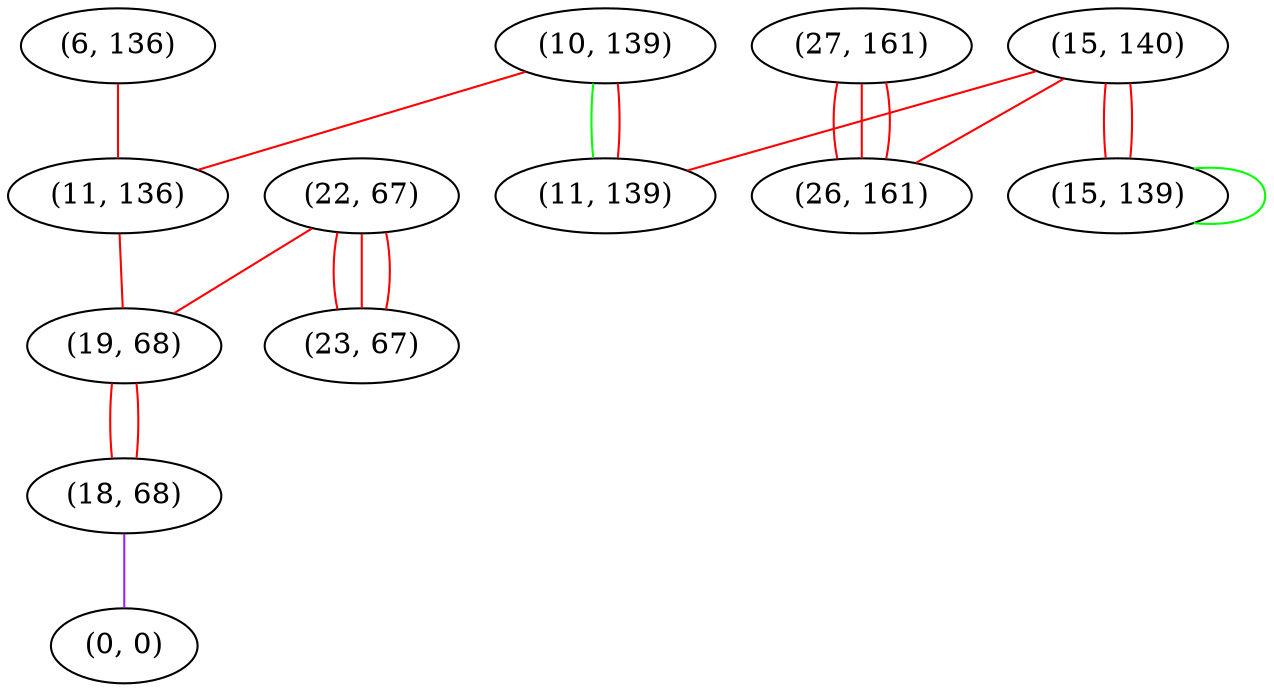 graph "" {
"(22, 67)";
"(15, 140)";
"(27, 161)";
"(10, 139)";
"(6, 136)";
"(26, 161)";
"(15, 139)";
"(11, 136)";
"(19, 68)";
"(18, 68)";
"(23, 67)";
"(0, 0)";
"(11, 139)";
"(22, 67)" -- "(23, 67)"  [color=red, key=0, weight=1];
"(22, 67)" -- "(23, 67)"  [color=red, key=1, weight=1];
"(22, 67)" -- "(23, 67)"  [color=red, key=2, weight=1];
"(22, 67)" -- "(19, 68)"  [color=red, key=0, weight=1];
"(15, 140)" -- "(15, 139)"  [color=red, key=0, weight=1];
"(15, 140)" -- "(15, 139)"  [color=red, key=1, weight=1];
"(15, 140)" -- "(11, 139)"  [color=red, key=0, weight=1];
"(15, 140)" -- "(26, 161)"  [color=red, key=0, weight=1];
"(27, 161)" -- "(26, 161)"  [color=red, key=0, weight=1];
"(27, 161)" -- "(26, 161)"  [color=red, key=1, weight=1];
"(27, 161)" -- "(26, 161)"  [color=red, key=2, weight=1];
"(10, 139)" -- "(11, 136)"  [color=red, key=0, weight=1];
"(10, 139)" -- "(11, 139)"  [color=green, key=0, weight=2];
"(10, 139)" -- "(11, 139)"  [color=red, key=1, weight=1];
"(6, 136)" -- "(11, 136)"  [color=red, key=0, weight=1];
"(15, 139)" -- "(15, 139)"  [color=green, key=0, weight=2];
"(11, 136)" -- "(19, 68)"  [color=red, key=0, weight=1];
"(19, 68)" -- "(18, 68)"  [color=red, key=0, weight=1];
"(19, 68)" -- "(18, 68)"  [color=red, key=1, weight=1];
"(18, 68)" -- "(0, 0)"  [color=purple, key=0, weight=4];
}
